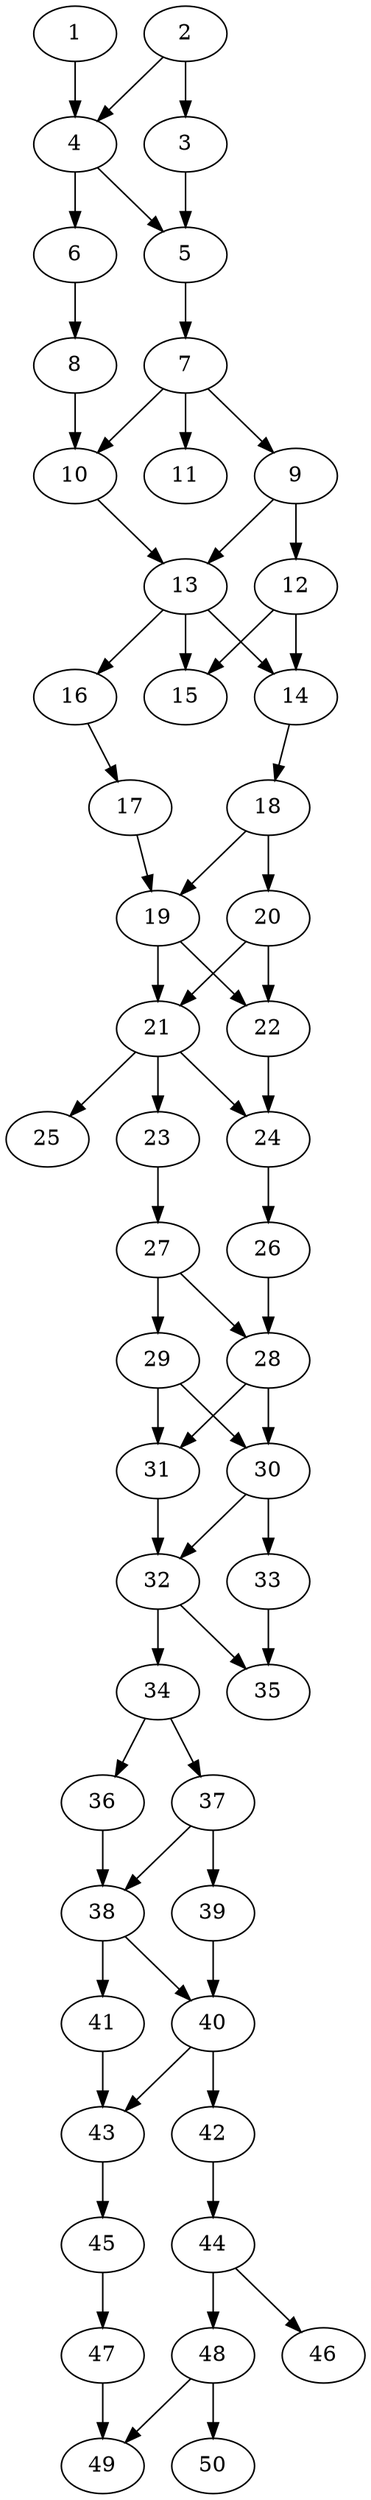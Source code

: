 // DAG automatically generated by daggen at Thu Oct  3 14:07:57 2019
// ./daggen --dot -n 50 --ccr 0.3 --fat 0.3 --regular 0.7 --density 0.6 --mindata 5242880 --maxdata 52428800 
digraph G {
  1 [size="81575253", alpha="0.20", expect_size="24472576"] 
  1 -> 4 [size ="24472576"]
  2 [size="49152000", alpha="0.05", expect_size="14745600"] 
  2 -> 3 [size ="14745600"]
  2 -> 4 [size ="14745600"]
  3 [size="123361280", alpha="0.10", expect_size="37008384"] 
  3 -> 5 [size ="37008384"]
  4 [size="22978560", alpha="0.17", expect_size="6893568"] 
  4 -> 5 [size ="6893568"]
  4 -> 6 [size ="6893568"]
  5 [size="108178773", alpha="0.13", expect_size="32453632"] 
  5 -> 7 [size ="32453632"]
  6 [size="145319253", alpha="0.14", expect_size="43595776"] 
  6 -> 8 [size ="43595776"]
  7 [size="129078613", alpha="0.19", expect_size="38723584"] 
  7 -> 9 [size ="38723584"]
  7 -> 10 [size ="38723584"]
  7 -> 11 [size ="38723584"]
  8 [size="134430720", alpha="0.02", expect_size="40329216"] 
  8 -> 10 [size ="40329216"]
  9 [size="136881493", alpha="0.03", expect_size="41064448"] 
  9 -> 12 [size ="41064448"]
  9 -> 13 [size ="41064448"]
  10 [size="27180373", alpha="0.20", expect_size="8154112"] 
  10 -> 13 [size ="8154112"]
  11 [size="145360213", alpha="0.09", expect_size="43608064"] 
  12 [size="144913067", alpha="0.10", expect_size="43473920"] 
  12 -> 14 [size ="43473920"]
  12 -> 15 [size ="43473920"]
  13 [size="28501333", alpha="0.12", expect_size="8550400"] 
  13 -> 14 [size ="8550400"]
  13 -> 15 [size ="8550400"]
  13 -> 16 [size ="8550400"]
  14 [size="109230080", alpha="0.02", expect_size="32769024"] 
  14 -> 18 [size ="32769024"]
  15 [size="82814293", alpha="0.02", expect_size="24844288"] 
  16 [size="31679147", alpha="0.11", expect_size="9503744"] 
  16 -> 17 [size ="9503744"]
  17 [size="144380587", alpha="0.07", expect_size="43314176"] 
  17 -> 19 [size ="43314176"]
  18 [size="137796267", alpha="0.12", expect_size="41338880"] 
  18 -> 19 [size ="41338880"]
  18 -> 20 [size ="41338880"]
  19 [size="153538560", alpha="0.05", expect_size="46061568"] 
  19 -> 21 [size ="46061568"]
  19 -> 22 [size ="46061568"]
  20 [size="173451947", alpha="0.19", expect_size="52035584"] 
  20 -> 21 [size ="52035584"]
  20 -> 22 [size ="52035584"]
  21 [size="173288107", alpha="0.01", expect_size="51986432"] 
  21 -> 23 [size ="51986432"]
  21 -> 24 [size ="51986432"]
  21 -> 25 [size ="51986432"]
  22 [size="89654613", alpha="0.08", expect_size="26896384"] 
  22 -> 24 [size ="26896384"]
  23 [size="172062720", alpha="0.07", expect_size="51618816"] 
  23 -> 27 [size ="51618816"]
  24 [size="108991147", alpha="0.08", expect_size="32697344"] 
  24 -> 26 [size ="32697344"]
  25 [size="127781547", alpha="0.20", expect_size="38334464"] 
  26 [size="143964160", alpha="0.08", expect_size="43189248"] 
  26 -> 28 [size ="43189248"]
  27 [size="69823147", alpha="0.11", expect_size="20946944"] 
  27 -> 28 [size ="20946944"]
  27 -> 29 [size ="20946944"]
  28 [size="128471040", alpha="0.08", expect_size="38541312"] 
  28 -> 30 [size ="38541312"]
  28 -> 31 [size ="38541312"]
  29 [size="67969707", alpha="0.00", expect_size="20390912"] 
  29 -> 30 [size ="20390912"]
  29 -> 31 [size ="20390912"]
  30 [size="105666560", alpha="0.14", expect_size="31699968"] 
  30 -> 32 [size ="31699968"]
  30 -> 33 [size ="31699968"]
  31 [size="97317547", alpha="0.04", expect_size="29195264"] 
  31 -> 32 [size ="29195264"]
  32 [size="107018240", alpha="0.10", expect_size="32105472"] 
  32 -> 34 [size ="32105472"]
  32 -> 35 [size ="32105472"]
  33 [size="166444373", alpha="0.18", expect_size="49933312"] 
  33 -> 35 [size ="49933312"]
  34 [size="66914987", alpha="0.17", expect_size="20074496"] 
  34 -> 36 [size ="20074496"]
  34 -> 37 [size ="20074496"]
  35 [size="128498347", alpha="0.05", expect_size="38549504"] 
  36 [size="127330987", alpha="0.14", expect_size="38199296"] 
  36 -> 38 [size ="38199296"]
  37 [size="33972907", alpha="0.20", expect_size="10191872"] 
  37 -> 38 [size ="10191872"]
  37 -> 39 [size ="10191872"]
  38 [size="117306027", alpha="0.01", expect_size="35191808"] 
  38 -> 40 [size ="35191808"]
  38 -> 41 [size ="35191808"]
  39 [size="22432427", alpha="0.19", expect_size="6729728"] 
  39 -> 40 [size ="6729728"]
  40 [size="26047147", alpha="0.17", expect_size="7814144"] 
  40 -> 42 [size ="7814144"]
  40 -> 43 [size ="7814144"]
  41 [size="137850880", alpha="0.15", expect_size="41355264"] 
  41 -> 43 [size ="41355264"]
  42 [size="171161600", alpha="0.02", expect_size="51348480"] 
  42 -> 44 [size ="51348480"]
  43 [size="96129707", alpha="0.08", expect_size="28838912"] 
  43 -> 45 [size ="28838912"]
  44 [size="81070080", alpha="0.07", expect_size="24321024"] 
  44 -> 46 [size ="24321024"]
  44 -> 48 [size ="24321024"]
  45 [size="60446720", alpha="0.19", expect_size="18134016"] 
  45 -> 47 [size ="18134016"]
  46 [size="99601067", alpha="0.07", expect_size="29880320"] 
  47 [size="55449600", alpha="0.02", expect_size="16634880"] 
  47 -> 49 [size ="16634880"]
  48 [size="54900053", alpha="0.11", expect_size="16470016"] 
  48 -> 49 [size ="16470016"]
  48 -> 50 [size ="16470016"]
  49 [size="60989440", alpha="0.07", expect_size="18296832"] 
  50 [size="52490240", alpha="0.14", expect_size="15747072"] 
}

